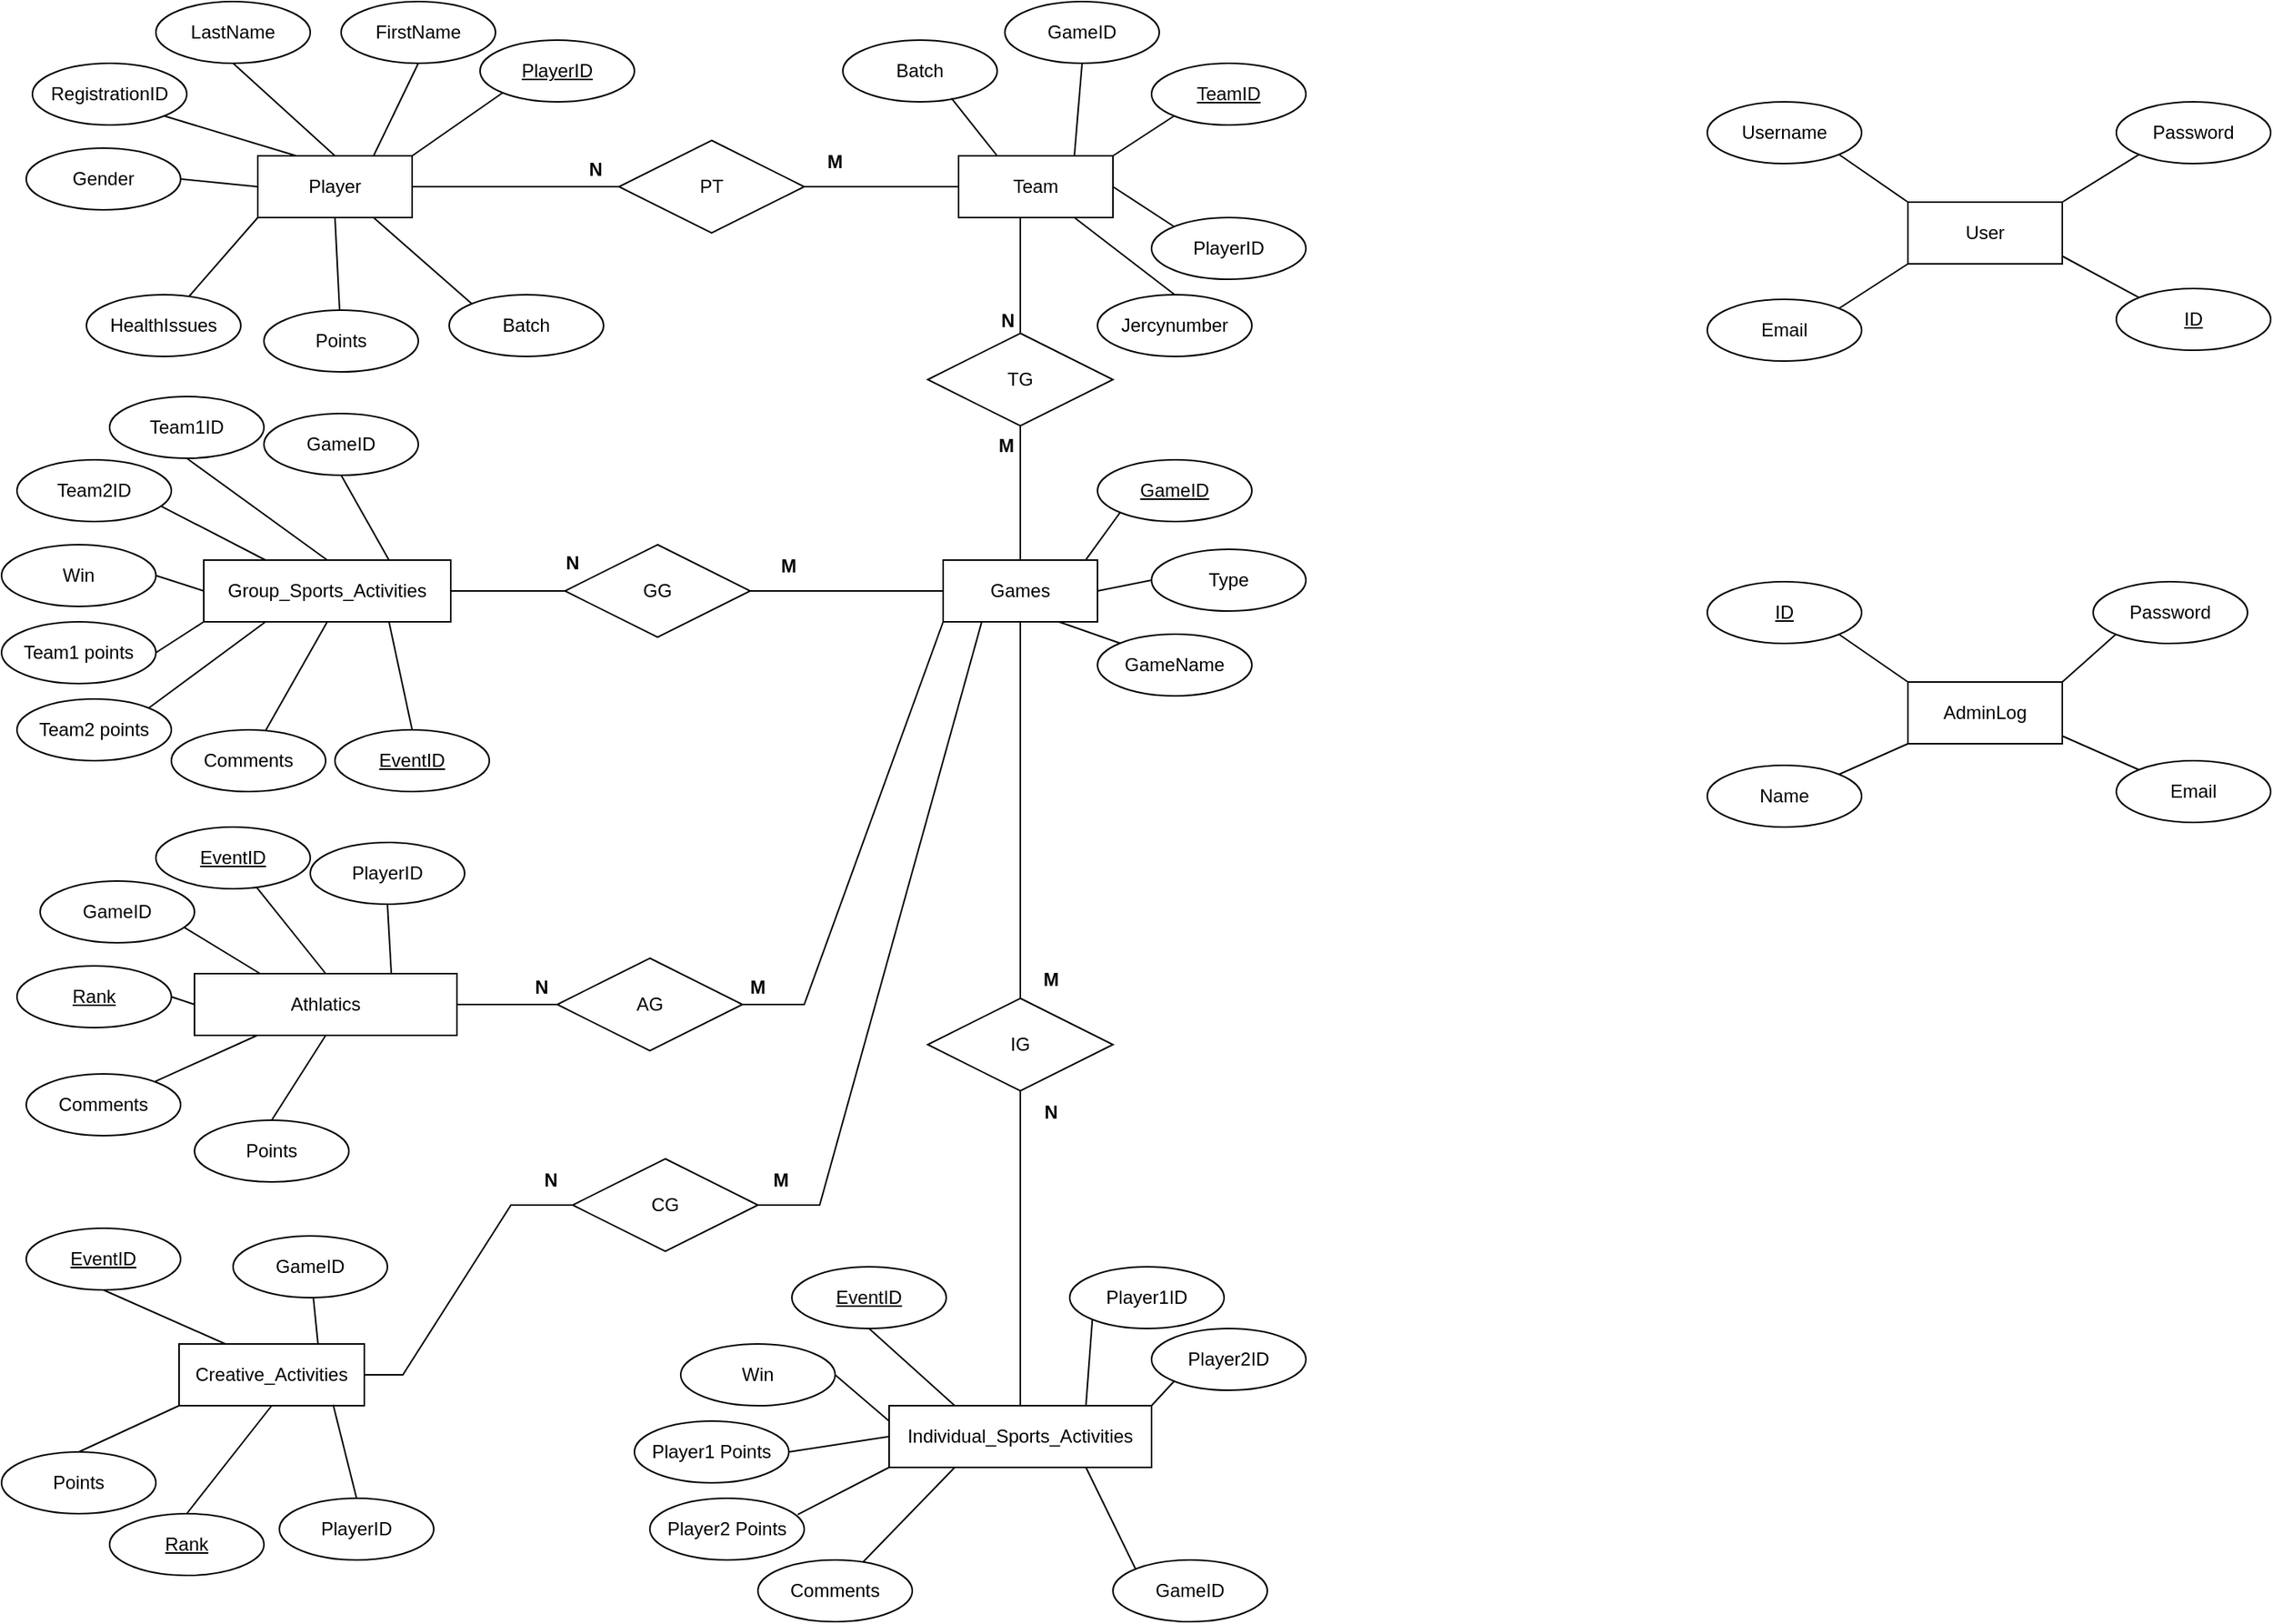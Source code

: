 <mxfile version="20.4.0" type="device"><diagram id="R2lEEEUBdFMjLlhIrx00" name="Page-1"><mxGraphModel dx="3830" dy="975" grid="1" gridSize="10" guides="1" tooltips="1" connect="1" arrows="1" fold="1" page="1" pageScale="1" pageWidth="850" pageHeight="1100" math="0" shadow="0" extFonts="Permanent Marker^https://fonts.googleapis.com/css?family=Permanent+Marker"><root><mxCell id="0"/><mxCell id="1" parent="0"/><mxCell id="2DpmomeDn7Dx4_8EKsFZ-1" value="Player" style="whiteSpace=wrap;html=1;align=center;" parent="1" vertex="1"><mxGeometry x="-1534" y="130" width="100" height="40" as="geometry"/></mxCell><mxCell id="2DpmomeDn7Dx4_8EKsFZ-2" value="LastName" style="ellipse;whiteSpace=wrap;html=1;align=center;" parent="1" vertex="1"><mxGeometry x="-1600" y="30" width="100" height="40" as="geometry"/></mxCell><mxCell id="2DpmomeDn7Dx4_8EKsFZ-3" value="RegistrationID" style="ellipse;whiteSpace=wrap;html=1;align=center;" parent="1" vertex="1"><mxGeometry x="-1680" y="70" width="100" height="40" as="geometry"/></mxCell><mxCell id="2DpmomeDn7Dx4_8EKsFZ-4" value="FirstName" style="ellipse;whiteSpace=wrap;html=1;align=center;" parent="1" vertex="1"><mxGeometry x="-1480" y="30" width="100" height="40" as="geometry"/></mxCell><mxCell id="2DpmomeDn7Dx4_8EKsFZ-7" value="Gender" style="ellipse;whiteSpace=wrap;html=1;align=center;" parent="1" vertex="1"><mxGeometry x="-1684" y="125" width="100" height="40" as="geometry"/></mxCell><mxCell id="2DpmomeDn7Dx4_8EKsFZ-9" value="HealthIssues" style="ellipse;whiteSpace=wrap;html=1;align=center;" parent="1" vertex="1"><mxGeometry x="-1645" y="220" width="100" height="40" as="geometry"/></mxCell><mxCell id="2DpmomeDn7Dx4_8EKsFZ-38" value="Team" style="whiteSpace=wrap;html=1;align=center;" parent="1" vertex="1"><mxGeometry x="-1080" y="130" width="100" height="40" as="geometry"/></mxCell><mxCell id="2DpmomeDn7Dx4_8EKsFZ-39" value="GameID" style="ellipse;whiteSpace=wrap;html=1;align=center;" parent="1" vertex="1"><mxGeometry x="-1050" y="30" width="100" height="40" as="geometry"/></mxCell><mxCell id="2DpmomeDn7Dx4_8EKsFZ-41" value="&lt;u&gt;TeamID&lt;/u&gt;" style="ellipse;whiteSpace=wrap;html=1;align=center;" parent="1" vertex="1"><mxGeometry x="-955" y="70" width="100" height="40" as="geometry"/></mxCell><mxCell id="2DpmomeDn7Dx4_8EKsFZ-59" value="" style="endArrow=none;html=1;rounded=0;exitX=0.75;exitY=0;exitDx=0;exitDy=0;entryX=0.5;entryY=1;entryDx=0;entryDy=0;" parent="1" source="2DpmomeDn7Dx4_8EKsFZ-1" target="2DpmomeDn7Dx4_8EKsFZ-4" edge="1"><mxGeometry relative="1" as="geometry"><mxPoint x="-1424" y="160" as="sourcePoint"/><mxPoint x="-1374" y="100" as="targetPoint"/></mxGeometry></mxCell><mxCell id="2DpmomeDn7Dx4_8EKsFZ-60" value="" style="endArrow=none;html=1;rounded=0;entryX=0;entryY=0.5;entryDx=0;entryDy=0;exitX=1;exitY=0.5;exitDx=0;exitDy=0;" parent="1" source="2DpmomeDn7Dx4_8EKsFZ-7" target="2DpmomeDn7Dx4_8EKsFZ-1" edge="1"><mxGeometry relative="1" as="geometry"><mxPoint x="-1374" y="199" as="sourcePoint"/><mxPoint x="-1298" y="150.0" as="targetPoint"/></mxGeometry></mxCell><mxCell id="2DpmomeDn7Dx4_8EKsFZ-63" value="" style="endArrow=none;html=1;rounded=0;entryX=0.25;entryY=0;entryDx=0;entryDy=0;exitX=1;exitY=1;exitDx=0;exitDy=0;" parent="1" source="2DpmomeDn7Dx4_8EKsFZ-3" target="2DpmomeDn7Dx4_8EKsFZ-1" edge="1"><mxGeometry relative="1" as="geometry"><mxPoint x="-1419" y="170" as="sourcePoint"/><mxPoint x="-1343" y="121.0" as="targetPoint"/></mxGeometry></mxCell><mxCell id="2DpmomeDn7Dx4_8EKsFZ-64" value="" style="endArrow=none;html=1;rounded=0;entryX=0.5;entryY=0;entryDx=0;entryDy=0;exitX=0.5;exitY=1;exitDx=0;exitDy=0;" parent="1" source="2DpmomeDn7Dx4_8EKsFZ-2" target="2DpmomeDn7Dx4_8EKsFZ-1" edge="1"><mxGeometry relative="1" as="geometry"><mxPoint x="-1409" y="180" as="sourcePoint"/><mxPoint x="-1333" y="131.0" as="targetPoint"/></mxGeometry></mxCell><mxCell id="2DpmomeDn7Dx4_8EKsFZ-66" value="" style="endArrow=none;html=1;rounded=0;entryX=0;entryY=1;entryDx=0;entryDy=0;" parent="1" source="2DpmomeDn7Dx4_8EKsFZ-9" target="2DpmomeDn7Dx4_8EKsFZ-1" edge="1"><mxGeometry relative="1" as="geometry"><mxPoint x="-1389" y="200" as="sourcePoint"/><mxPoint x="-1313" y="151.0" as="targetPoint"/></mxGeometry></mxCell><mxCell id="2DpmomeDn7Dx4_8EKsFZ-75" value="PlayerID" style="ellipse;whiteSpace=wrap;html=1;align=center;" parent="1" vertex="1"><mxGeometry x="-955" y="170" width="100" height="40" as="geometry"/></mxCell><mxCell id="2DpmomeDn7Dx4_8EKsFZ-77" value="" style="endArrow=none;html=1;rounded=0;entryX=0;entryY=0;entryDx=0;entryDy=0;exitX=1;exitY=0.5;exitDx=0;exitDy=0;" parent="1" source="2DpmomeDn7Dx4_8EKsFZ-38" target="2DpmomeDn7Dx4_8EKsFZ-75" edge="1"><mxGeometry relative="1" as="geometry"><mxPoint x="-1057.5" y="138" as="sourcePoint"/><mxPoint x="-1187.5" y="113" as="targetPoint"/></mxGeometry></mxCell><mxCell id="2DpmomeDn7Dx4_8EKsFZ-78" value="" style="endArrow=none;html=1;rounded=0;entryX=0.5;entryY=1;entryDx=0;entryDy=0;exitX=0.75;exitY=0;exitDx=0;exitDy=0;" parent="1" source="2DpmomeDn7Dx4_8EKsFZ-38" target="2DpmomeDn7Dx4_8EKsFZ-39" edge="1"><mxGeometry relative="1" as="geometry"><mxPoint x="-997.5" y="118" as="sourcePoint"/><mxPoint x="-1027.5" y="73" as="targetPoint"/></mxGeometry></mxCell><mxCell id="2DpmomeDn7Dx4_8EKsFZ-79" value="" style="endArrow=none;html=1;rounded=0;entryX=0;entryY=1;entryDx=0;entryDy=0;exitX=1;exitY=0;exitDx=0;exitDy=0;" parent="1" source="2DpmomeDn7Dx4_8EKsFZ-38" target="2DpmomeDn7Dx4_8EKsFZ-41" edge="1"><mxGeometry relative="1" as="geometry"><mxPoint x="-1007.5" y="138" as="sourcePoint"/><mxPoint x="-1017.5" y="83" as="targetPoint"/></mxGeometry></mxCell><mxCell id="aIsgEa3emh1qzCcEXXBN-46" value="&lt;u&gt;PlayerID&lt;/u&gt;" style="ellipse;whiteSpace=wrap;html=1;align=center;" parent="1" vertex="1"><mxGeometry x="-1390" y="55" width="100" height="40" as="geometry"/></mxCell><mxCell id="aIsgEa3emh1qzCcEXXBN-47" value="" style="endArrow=none;html=1;rounded=0;exitX=1;exitY=0;exitDx=0;exitDy=0;entryX=0;entryY=1;entryDx=0;entryDy=0;" parent="1" source="2DpmomeDn7Dx4_8EKsFZ-1" target="aIsgEa3emh1qzCcEXXBN-46" edge="1"><mxGeometry relative="1" as="geometry"><mxPoint x="-1394" y="195" as="sourcePoint"/><mxPoint x="-1309" y="165" as="targetPoint"/></mxGeometry></mxCell><mxCell id="aIsgEa3emh1qzCcEXXBN-67" value="Batch" style="ellipse;whiteSpace=wrap;html=1;align=center;" parent="1" vertex="1"><mxGeometry x="-1410" y="220" width="100" height="40" as="geometry"/></mxCell><mxCell id="aIsgEa3emh1qzCcEXXBN-68" value="" style="endArrow=none;html=1;rounded=0;exitX=0.75;exitY=1;exitDx=0;exitDy=0;entryX=0;entryY=0;entryDx=0;entryDy=0;" parent="1" source="2DpmomeDn7Dx4_8EKsFZ-1" target="aIsgEa3emh1qzCcEXXBN-67" edge="1"><mxGeometry relative="1" as="geometry"><mxPoint x="-1424" y="160" as="sourcePoint"/><mxPoint x="-1319" y="145" as="targetPoint"/></mxGeometry></mxCell><mxCell id="aIsgEa3emh1qzCcEXXBN-69" value="Points" style="ellipse;whiteSpace=wrap;html=1;align=center;" parent="1" vertex="1"><mxGeometry x="-1530" y="230" width="100" height="40" as="geometry"/></mxCell><mxCell id="aIsgEa3emh1qzCcEXXBN-70" value="" style="endArrow=none;html=1;rounded=0;entryX=0.5;entryY=1;entryDx=0;entryDy=0;" parent="1" source="aIsgEa3emh1qzCcEXXBN-69" target="2DpmomeDn7Dx4_8EKsFZ-1" edge="1"><mxGeometry relative="1" as="geometry"><mxPoint x="-1436.305" y="290.021" as="sourcePoint"/><mxPoint x="-1424" y="180" as="targetPoint"/></mxGeometry></mxCell><mxCell id="aIsgEa3emh1qzCcEXXBN-130" value="Creative_Activities" style="whiteSpace=wrap;html=1;align=center;" parent="1" vertex="1"><mxGeometry x="-1585" y="900" width="120" height="40" as="geometry"/></mxCell><mxCell id="aIsgEa3emh1qzCcEXXBN-132" value="Points" style="ellipse;whiteSpace=wrap;html=1;align=center;" parent="1" vertex="1"><mxGeometry x="-1700" y="970" width="100" height="40" as="geometry"/></mxCell><mxCell id="aIsgEa3emh1qzCcEXXBN-133" value="PlayerID" style="ellipse;whiteSpace=wrap;html=1;align=center;" parent="1" vertex="1"><mxGeometry x="-1520" y="1000" width="100" height="40" as="geometry"/></mxCell><mxCell id="aIsgEa3emh1qzCcEXXBN-134" value="" style="endArrow=none;html=1;rounded=0;entryX=0.5;entryY=0;entryDx=0;entryDy=0;exitX=0.832;exitY=0.983;exitDx=0;exitDy=0;exitPerimeter=0;" parent="1" source="aIsgEa3emh1qzCcEXXBN-130" target="aIsgEa3emh1qzCcEXXBN-133" edge="1"><mxGeometry relative="1" as="geometry"><mxPoint x="-1980" y="1050" as="sourcePoint"/><mxPoint x="-1904" y="1001.0" as="targetPoint"/></mxGeometry></mxCell><mxCell id="aIsgEa3emh1qzCcEXXBN-136" value="" style="endArrow=none;html=1;rounded=0;entryX=0;entryY=1;entryDx=0;entryDy=0;exitX=0.5;exitY=0;exitDx=0;exitDy=0;" parent="1" source="aIsgEa3emh1qzCcEXXBN-132" target="aIsgEa3emh1qzCcEXXBN-130" edge="1"><mxGeometry relative="1" as="geometry"><mxPoint x="-1920" y="1110" as="sourcePoint"/><mxPoint x="-1844" y="1061" as="targetPoint"/></mxGeometry></mxCell><mxCell id="aIsgEa3emh1qzCcEXXBN-160" value="Individual_Sports_Activities" style="whiteSpace=wrap;html=1;align=center;" parent="1" vertex="1"><mxGeometry x="-1125" y="940" width="170" height="40" as="geometry"/></mxCell><mxCell id="aIsgEa3emh1qzCcEXXBN-161" value="Player1ID" style="ellipse;whiteSpace=wrap;html=1;align=center;" parent="1" vertex="1"><mxGeometry x="-1008" y="850" width="100" height="40" as="geometry"/></mxCell><mxCell id="aIsgEa3emh1qzCcEXXBN-162" value="Player2ID" style="ellipse;whiteSpace=wrap;html=1;align=center;" parent="1" vertex="1"><mxGeometry x="-955" y="890" width="100" height="40" as="geometry"/></mxCell><mxCell id="aIsgEa3emh1qzCcEXXBN-164" value="Win" style="ellipse;whiteSpace=wrap;html=1;align=center;" parent="1" vertex="1"><mxGeometry x="-1260" y="900" width="100" height="40" as="geometry"/></mxCell><mxCell id="aIsgEa3emh1qzCcEXXBN-166" value="" style="endArrow=none;html=1;rounded=0;entryX=1;entryY=0.5;entryDx=0;entryDy=0;exitX=0;exitY=0.25;exitDx=0;exitDy=0;" parent="1" source="aIsgEa3emh1qzCcEXXBN-160" target="aIsgEa3emh1qzCcEXXBN-164" edge="1"><mxGeometry relative="1" as="geometry"><mxPoint x="-1405" y="1100" as="sourcePoint"/><mxPoint x="-1329" y="1051" as="targetPoint"/></mxGeometry></mxCell><mxCell id="aIsgEa3emh1qzCcEXXBN-167" value="" style="endArrow=none;html=1;rounded=0;entryX=0.75;entryY=0;entryDx=0;entryDy=0;exitX=0;exitY=1;exitDx=0;exitDy=0;" parent="1" source="aIsgEa3emh1qzCcEXXBN-161" target="aIsgEa3emh1qzCcEXXBN-160" edge="1"><mxGeometry relative="1" as="geometry"><mxPoint x="-1395" y="1110" as="sourcePoint"/><mxPoint x="-1319" y="1061" as="targetPoint"/></mxGeometry></mxCell><mxCell id="aIsgEa3emh1qzCcEXXBN-168" value="" style="endArrow=none;html=1;rounded=0;entryX=1;entryY=0;entryDx=0;entryDy=0;exitX=0;exitY=1;exitDx=0;exitDy=0;" parent="1" source="aIsgEa3emh1qzCcEXXBN-162" target="aIsgEa3emh1qzCcEXXBN-160" edge="1"><mxGeometry relative="1" as="geometry"><mxPoint x="-1385" y="1120" as="sourcePoint"/><mxPoint x="-1309" y="1071" as="targetPoint"/></mxGeometry></mxCell><mxCell id="aIsgEa3emh1qzCcEXXBN-171" value="Comments" style="ellipse;whiteSpace=wrap;html=1;align=center;" parent="1" vertex="1"><mxGeometry x="-1210" y="1040" width="100" height="40" as="geometry"/></mxCell><mxCell id="aIsgEa3emh1qzCcEXXBN-172" value="" style="endArrow=none;html=1;rounded=0;exitX=0.25;exitY=1;exitDx=0;exitDy=0;" parent="1" source="aIsgEa3emh1qzCcEXXBN-160" target="aIsgEa3emh1qzCcEXXBN-171" edge="1"><mxGeometry relative="1" as="geometry"><mxPoint x="-1100" y="1010" as="sourcePoint"/><mxPoint x="-1124.645" y="975.858" as="targetPoint"/></mxGeometry></mxCell><mxCell id="aIsgEa3emh1qzCcEXXBN-183" value="Batch" style="ellipse;whiteSpace=wrap;html=1;align=center;" parent="1" vertex="1"><mxGeometry x="-1155" y="55" width="100" height="40" as="geometry"/></mxCell><mxCell id="aIsgEa3emh1qzCcEXXBN-184" value="" style="endArrow=none;html=1;rounded=0;entryX=0.704;entryY=0.943;entryDx=0;entryDy=0;exitX=0.25;exitY=0;exitDx=0;exitDy=0;entryPerimeter=0;" parent="1" source="2DpmomeDn7Dx4_8EKsFZ-38" target="aIsgEa3emh1qzCcEXXBN-183" edge="1"><mxGeometry relative="1" as="geometry"><mxPoint x="-1027.5" y="118" as="sourcePoint"/><mxPoint x="-1027.5" y="73" as="targetPoint"/></mxGeometry></mxCell><mxCell id="aIsgEa3emh1qzCcEXXBN-186" value="Jercynumber" style="ellipse;whiteSpace=wrap;html=1;align=center;" parent="1" vertex="1"><mxGeometry x="-990" y="220" width="100" height="40" as="geometry"/></mxCell><mxCell id="aIsgEa3emh1qzCcEXXBN-187" value="" style="endArrow=none;html=1;rounded=0;entryX=0.5;entryY=0;entryDx=0;entryDy=0;exitX=0.75;exitY=1;exitDx=0;exitDy=0;" parent="1" source="2DpmomeDn7Dx4_8EKsFZ-38" target="aIsgEa3emh1qzCcEXXBN-186" edge="1"><mxGeometry relative="1" as="geometry"><mxPoint x="-1098.5" y="178" as="sourcePoint"/><mxPoint x="-1038.5" y="133" as="targetPoint"/></mxGeometry></mxCell><mxCell id="aIsgEa3emh1qzCcEXXBN-190" value="Group_Sports_Activities" style="whiteSpace=wrap;html=1;align=center;" parent="1" vertex="1"><mxGeometry x="-1569" y="392" width="160" height="40" as="geometry"/></mxCell><mxCell id="aIsgEa3emh1qzCcEXXBN-191" value="Team1ID" style="ellipse;whiteSpace=wrap;html=1;align=center;" parent="1" vertex="1"><mxGeometry x="-1630" y="286" width="100" height="40" as="geometry"/></mxCell><mxCell id="aIsgEa3emh1qzCcEXXBN-192" value="Team2ID" style="ellipse;whiteSpace=wrap;html=1;align=center;" parent="1" vertex="1"><mxGeometry x="-1690" y="327" width="100" height="40" as="geometry"/></mxCell><mxCell id="aIsgEa3emh1qzCcEXXBN-193" value="GameID" style="ellipse;whiteSpace=wrap;html=1;align=center;" parent="1" vertex="1"><mxGeometry x="-1530" y="297" width="100" height="40" as="geometry"/></mxCell><mxCell id="aIsgEa3emh1qzCcEXXBN-194" value="Win" style="ellipse;whiteSpace=wrap;html=1;align=center;" parent="1" vertex="1"><mxGeometry x="-1700" y="382" width="100" height="40" as="geometry"/></mxCell><mxCell id="aIsgEa3emh1qzCcEXXBN-195" value="" style="endArrow=none;html=1;rounded=0;entryX=0.5;entryY=1;entryDx=0;entryDy=0;exitX=0.75;exitY=0;exitDx=0;exitDy=0;" parent="1" source="aIsgEa3emh1qzCcEXXBN-190" target="aIsgEa3emh1qzCcEXXBN-193" edge="1"><mxGeometry relative="1" as="geometry"><mxPoint x="-1864" y="512" as="sourcePoint"/><mxPoint x="-1788" y="463.0" as="targetPoint"/></mxGeometry></mxCell><mxCell id="aIsgEa3emh1qzCcEXXBN-196" value="" style="endArrow=none;html=1;rounded=0;entryX=1;entryY=0.5;entryDx=0;entryDy=0;exitX=0;exitY=0.5;exitDx=0;exitDy=0;" parent="1" source="aIsgEa3emh1qzCcEXXBN-190" target="aIsgEa3emh1qzCcEXXBN-194" edge="1"><mxGeometry relative="1" as="geometry"><mxPoint x="-1824" y="552" as="sourcePoint"/><mxPoint x="-1748" y="503.0" as="targetPoint"/></mxGeometry></mxCell><mxCell id="aIsgEa3emh1qzCcEXXBN-197" value="" style="endArrow=none;html=1;rounded=0;entryX=0.5;entryY=0;entryDx=0;entryDy=0;exitX=0.5;exitY=1;exitDx=0;exitDy=0;" parent="1" source="aIsgEa3emh1qzCcEXXBN-191" target="aIsgEa3emh1qzCcEXXBN-190" edge="1"><mxGeometry relative="1" as="geometry"><mxPoint x="-1814" y="562" as="sourcePoint"/><mxPoint x="-1738" y="513" as="targetPoint"/></mxGeometry></mxCell><mxCell id="aIsgEa3emh1qzCcEXXBN-198" value="" style="endArrow=none;html=1;rounded=0;entryX=0.25;entryY=0;entryDx=0;entryDy=0;exitX=0.936;exitY=0.754;exitDx=0;exitDy=0;exitPerimeter=0;" parent="1" source="aIsgEa3emh1qzCcEXXBN-192" target="aIsgEa3emh1qzCcEXXBN-190" edge="1"><mxGeometry relative="1" as="geometry"><mxPoint x="-1804" y="572" as="sourcePoint"/><mxPoint x="-1728" y="523" as="targetPoint"/></mxGeometry></mxCell><mxCell id="aIsgEa3emh1qzCcEXXBN-201" value="Comments" style="ellipse;whiteSpace=wrap;html=1;align=center;" parent="1" vertex="1"><mxGeometry x="-1590" y="502" width="100" height="40" as="geometry"/></mxCell><mxCell id="aIsgEa3emh1qzCcEXXBN-202" value="" style="endArrow=none;html=1;rounded=0;exitX=0.5;exitY=1;exitDx=0;exitDy=0;" parent="1" source="aIsgEa3emh1qzCcEXXBN-190" target="aIsgEa3emh1qzCcEXXBN-201" edge="1"><mxGeometry relative="1" as="geometry"><mxPoint x="-1489" y="462" as="sourcePoint"/><mxPoint x="-1543.645" y="427.858" as="targetPoint"/></mxGeometry></mxCell><mxCell id="aIsgEa3emh1qzCcEXXBN-211" value="&lt;u&gt;Rank&lt;/u&gt;" style="ellipse;whiteSpace=wrap;html=1;align=center;" parent="1" vertex="1"><mxGeometry x="-1630" y="1010" width="100" height="40" as="geometry"/></mxCell><mxCell id="aIsgEa3emh1qzCcEXXBN-212" value="" style="endArrow=none;html=1;rounded=0;entryX=0.5;entryY=1;entryDx=0;entryDy=0;exitX=0.5;exitY=0;exitDx=0;exitDy=0;" parent="1" source="aIsgEa3emh1qzCcEXXBN-211" target="aIsgEa3emh1qzCcEXXBN-130" edge="1"><mxGeometry relative="1" as="geometry"><mxPoint x="-1641.4" y="905.16" as="sourcePoint"/><mxPoint x="-1595" y="935" as="targetPoint"/></mxGeometry></mxCell><mxCell id="aIsgEa3emh1qzCcEXXBN-216" value="&lt;u&gt;EventID&lt;/u&gt;" style="ellipse;whiteSpace=wrap;html=1;align=center;" parent="1" vertex="1"><mxGeometry x="-1684" y="825" width="100" height="40" as="geometry"/></mxCell><mxCell id="aIsgEa3emh1qzCcEXXBN-217" value="" style="endArrow=none;html=1;rounded=0;entryX=0.5;entryY=1;entryDx=0;entryDy=0;exitX=0.25;exitY=0;exitDx=0;exitDy=0;" parent="1" source="aIsgEa3emh1qzCcEXXBN-130" target="aIsgEa3emh1qzCcEXXBN-216" edge="1"><mxGeometry relative="1" as="geometry"><mxPoint x="-1535" y="935" as="sourcePoint"/><mxPoint x="-1455" y="905" as="targetPoint"/></mxGeometry></mxCell><mxCell id="aIsgEa3emh1qzCcEXXBN-219" value="Games" style="whiteSpace=wrap;html=1;align=center;" parent="1" vertex="1"><mxGeometry x="-1090" y="392" width="100" height="40" as="geometry"/></mxCell><mxCell id="aIsgEa3emh1qzCcEXXBN-221" value="Type" style="ellipse;whiteSpace=wrap;html=1;align=center;" parent="1" vertex="1"><mxGeometry x="-955" y="385" width="100" height="40" as="geometry"/></mxCell><mxCell id="aIsgEa3emh1qzCcEXXBN-225" value="" style="endArrow=none;html=1;rounded=0;entryX=0;entryY=0.5;entryDx=0;entryDy=0;exitX=1;exitY=0.5;exitDx=0;exitDy=0;" parent="1" source="aIsgEa3emh1qzCcEXXBN-219" target="aIsgEa3emh1qzCcEXXBN-221" edge="1"><mxGeometry relative="1" as="geometry"><mxPoint x="-1016" y="645" as="sourcePoint"/><mxPoint x="-1026" y="590" as="targetPoint"/></mxGeometry></mxCell><mxCell id="aIsgEa3emh1qzCcEXXBN-230" value="User" style="whiteSpace=wrap;html=1;align=center;" parent="1" vertex="1"><mxGeometry x="-465" y="160" width="100" height="40" as="geometry"/></mxCell><mxCell id="aIsgEa3emh1qzCcEXXBN-231" value="Password" style="ellipse;whiteSpace=wrap;html=1;align=center;" parent="1" vertex="1"><mxGeometry x="-330" y="95" width="100" height="40" as="geometry"/></mxCell><mxCell id="aIsgEa3emh1qzCcEXXBN-232" value="Username" style="ellipse;whiteSpace=wrap;html=1;align=center;" parent="1" vertex="1"><mxGeometry x="-595" y="95" width="100" height="40" as="geometry"/></mxCell><mxCell id="aIsgEa3emh1qzCcEXXBN-233" value="" style="endArrow=none;html=1;rounded=0;exitX=0;exitY=0;exitDx=0;exitDy=0;entryX=1;entryY=1;entryDx=0;entryDy=0;" parent="1" source="aIsgEa3emh1qzCcEXXBN-230" target="aIsgEa3emh1qzCcEXXBN-232" edge="1"><mxGeometry relative="1" as="geometry"><mxPoint x="-415" y="265" as="sourcePoint"/><mxPoint x="-495" y="135" as="targetPoint"/></mxGeometry></mxCell><mxCell id="aIsgEa3emh1qzCcEXXBN-234" value="" style="endArrow=none;html=1;rounded=0;entryX=0;entryY=1;entryDx=0;entryDy=0;exitX=1;exitY=0;exitDx=0;exitDy=0;" parent="1" source="aIsgEa3emh1qzCcEXXBN-230" target="aIsgEa3emh1qzCcEXXBN-231" edge="1"><mxGeometry relative="1" as="geometry"><mxPoint x="-305" y="230" as="sourcePoint"/><mxPoint x="-315" y="175" as="targetPoint"/></mxGeometry></mxCell><mxCell id="aIsgEa3emh1qzCcEXXBN-235" value="Email" style="ellipse;whiteSpace=wrap;html=1;align=center;" parent="1" vertex="1"><mxGeometry x="-595" y="223" width="100" height="40" as="geometry"/></mxCell><mxCell id="aIsgEa3emh1qzCcEXXBN-236" value="&lt;u&gt;ID&lt;/u&gt;" style="ellipse;whiteSpace=wrap;html=1;align=center;" parent="1" vertex="1"><mxGeometry x="-330" y="216" width="100" height="40" as="geometry"/></mxCell><mxCell id="aIsgEa3emh1qzCcEXXBN-237" value="" style="endArrow=none;html=1;rounded=0;entryX=0;entryY=1;entryDx=0;entryDy=0;exitX=1;exitY=0;exitDx=0;exitDy=0;" parent="1" source="aIsgEa3emh1qzCcEXXBN-235" target="aIsgEa3emh1qzCcEXXBN-230" edge="1"><mxGeometry relative="1" as="geometry"><mxPoint x="-455" y="190" as="sourcePoint"/><mxPoint x="-475" y="130" as="targetPoint"/></mxGeometry></mxCell><mxCell id="aIsgEa3emh1qzCcEXXBN-238" value="" style="endArrow=none;html=1;rounded=0;exitX=0;exitY=0;exitDx=0;exitDy=0;" parent="1" source="aIsgEa3emh1qzCcEXXBN-236" edge="1"><mxGeometry relative="1" as="geometry"><mxPoint x="-315" y="235" as="sourcePoint"/><mxPoint x="-365" y="195" as="targetPoint"/></mxGeometry></mxCell><mxCell id="ckJAa3NlIbD8BapNKBPY-1" value="Athlatics" style="whiteSpace=wrap;html=1;align=center;" parent="1" vertex="1"><mxGeometry x="-1575" y="660" width="170" height="40" as="geometry"/></mxCell><mxCell id="ckJAa3NlIbD8BapNKBPY-2" value="PlayerID" style="ellipse;whiteSpace=wrap;html=1;align=center;" parent="1" vertex="1"><mxGeometry x="-1500" y="575" width="100" height="40" as="geometry"/></mxCell><mxCell id="ckJAa3NlIbD8BapNKBPY-3" value="GameID" style="ellipse;whiteSpace=wrap;html=1;align=center;" parent="1" vertex="1"><mxGeometry x="-1675" y="600" width="100" height="40" as="geometry"/></mxCell><mxCell id="ckJAa3NlIbD8BapNKBPY-4" value="&lt;u&gt;Rank&lt;/u&gt;" style="ellipse;whiteSpace=wrap;html=1;align=center;" parent="1" vertex="1"><mxGeometry x="-1690" y="655" width="100" height="40" as="geometry"/></mxCell><mxCell id="ckJAa3NlIbD8BapNKBPY-5" value="" style="endArrow=none;html=1;rounded=0;entryX=1;entryY=0.5;entryDx=0;entryDy=0;exitX=0;exitY=0.5;exitDx=0;exitDy=0;" parent="1" source="ckJAa3NlIbD8BapNKBPY-1" target="ckJAa3NlIbD8BapNKBPY-4" edge="1"><mxGeometry relative="1" as="geometry"><mxPoint x="-1870" y="825" as="sourcePoint"/><mxPoint x="-1794" y="776.0" as="targetPoint"/></mxGeometry></mxCell><mxCell id="ckJAa3NlIbD8BapNKBPY-6" value="" style="endArrow=none;html=1;rounded=0;entryX=0.75;entryY=0;entryDx=0;entryDy=0;exitX=0.5;exitY=1;exitDx=0;exitDy=0;" parent="1" source="ckJAa3NlIbD8BapNKBPY-2" target="ckJAa3NlIbD8BapNKBPY-1" edge="1"><mxGeometry relative="1" as="geometry"><mxPoint x="-1860" y="835" as="sourcePoint"/><mxPoint x="-1784" y="786" as="targetPoint"/></mxGeometry></mxCell><mxCell id="ckJAa3NlIbD8BapNKBPY-7" value="" style="endArrow=none;html=1;rounded=0;entryX=0.25;entryY=0;entryDx=0;entryDy=0;exitX=0.936;exitY=0.754;exitDx=0;exitDy=0;exitPerimeter=0;" parent="1" source="ckJAa3NlIbD8BapNKBPY-3" target="ckJAa3NlIbD8BapNKBPY-1" edge="1"><mxGeometry relative="1" as="geometry"><mxPoint x="-1850" y="845" as="sourcePoint"/><mxPoint x="-1774" y="796" as="targetPoint"/></mxGeometry></mxCell><mxCell id="ckJAa3NlIbD8BapNKBPY-8" value="Points" style="ellipse;whiteSpace=wrap;html=1;align=center;" parent="1" vertex="1"><mxGeometry x="-1575" y="755" width="100" height="40" as="geometry"/></mxCell><mxCell id="ckJAa3NlIbD8BapNKBPY-9" value="" style="endArrow=none;html=1;rounded=0;entryX=0.5;entryY=1;entryDx=0;entryDy=0;exitX=0.5;exitY=0;exitDx=0;exitDy=0;" parent="1" source="ckJAa3NlIbD8BapNKBPY-8" target="ckJAa3NlIbD8BapNKBPY-1" edge="1"><mxGeometry relative="1" as="geometry"><mxPoint x="-1390" y="835" as="sourcePoint"/><mxPoint x="-1475" y="745" as="targetPoint"/></mxGeometry></mxCell><mxCell id="ckJAa3NlIbD8BapNKBPY-10" value="Comments" style="ellipse;whiteSpace=wrap;html=1;align=center;" parent="1" vertex="1"><mxGeometry x="-1684" y="725" width="100" height="40" as="geometry"/></mxCell><mxCell id="ckJAa3NlIbD8BapNKBPY-11" value="" style="endArrow=none;html=1;rounded=0;" parent="1" source="ckJAa3NlIbD8BapNKBPY-1" target="ckJAa3NlIbD8BapNKBPY-10" edge="1"><mxGeometry relative="1" as="geometry"><mxPoint x="-1540" y="705" as="sourcePoint"/><mxPoint x="-1589.645" y="700.858" as="targetPoint"/></mxGeometry></mxCell><mxCell id="ckJAa3NlIbD8BapNKBPY-12" value="GameID" style="ellipse;whiteSpace=wrap;html=1;align=center;" parent="1" vertex="1"><mxGeometry x="-980" y="1040" width="100" height="40" as="geometry"/></mxCell><mxCell id="ckJAa3NlIbD8BapNKBPY-13" value="" style="endArrow=none;html=1;rounded=0;entryX=0;entryY=0;entryDx=0;entryDy=0;exitX=0.75;exitY=1;exitDx=0;exitDy=0;" parent="1" source="aIsgEa3emh1qzCcEXXBN-160" target="ckJAa3NlIbD8BapNKBPY-12" edge="1"><mxGeometry relative="1" as="geometry"><mxPoint x="-930" y="950" as="sourcePoint"/><mxPoint x="-1294" y="1036" as="targetPoint"/></mxGeometry></mxCell><mxCell id="ckJAa3NlIbD8BapNKBPY-19" value="&lt;u&gt;GameID&lt;/u&gt;" style="ellipse;whiteSpace=wrap;html=1;align=center;" parent="1" vertex="1"><mxGeometry x="-990" y="327" width="100" height="40" as="geometry"/></mxCell><mxCell id="ckJAa3NlIbD8BapNKBPY-20" value="GameName" style="ellipse;whiteSpace=wrap;html=1;align=center;" parent="1" vertex="1"><mxGeometry x="-990" y="440" width="100" height="40" as="geometry"/></mxCell><mxCell id="ckJAa3NlIbD8BapNKBPY-21" value="" style="endArrow=none;html=1;rounded=0;entryX=0;entryY=1;entryDx=0;entryDy=0;exitX=0.926;exitY=-0.012;exitDx=0;exitDy=0;exitPerimeter=0;" parent="1" source="aIsgEa3emh1qzCcEXXBN-219" target="ckJAa3NlIbD8BapNKBPY-19" edge="1"><mxGeometry relative="1" as="geometry"><mxPoint x="-1086" y="655" as="sourcePoint"/><mxPoint x="-1131.92" y="659.251" as="targetPoint"/></mxGeometry></mxCell><mxCell id="ckJAa3NlIbD8BapNKBPY-22" value="" style="endArrow=none;html=1;rounded=0;entryX=0;entryY=0;entryDx=0;entryDy=0;exitX=0.75;exitY=1;exitDx=0;exitDy=0;" parent="1" source="aIsgEa3emh1qzCcEXXBN-219" target="ckJAa3NlIbD8BapNKBPY-20" edge="1"><mxGeometry relative="1" as="geometry"><mxPoint x="-1007" y="660" as="sourcePoint"/><mxPoint x="-1121.92" y="669.251" as="targetPoint"/></mxGeometry></mxCell><mxCell id="49eK8XFt_Vt-H7UNIm1l-1" value="GameID" style="ellipse;whiteSpace=wrap;html=1;align=center;" parent="1" vertex="1"><mxGeometry x="-1550" y="830" width="100" height="40" as="geometry"/></mxCell><mxCell id="49eK8XFt_Vt-H7UNIm1l-3" value="" style="endArrow=none;html=1;rounded=0;exitX=0.75;exitY=0;exitDx=0;exitDy=0;" parent="1" source="aIsgEa3emh1qzCcEXXBN-130" target="49eK8XFt_Vt-H7UNIm1l-1" edge="1"><mxGeometry width="50" height="50" relative="1" as="geometry"><mxPoint x="-1510" y="925" as="sourcePoint"/><mxPoint x="-1645" y="760" as="targetPoint"/></mxGeometry></mxCell><mxCell id="49eK8XFt_Vt-H7UNIm1l-4" value="AdminLog" style="whiteSpace=wrap;html=1;align=center;" parent="1" vertex="1"><mxGeometry x="-465" y="471" width="100" height="40" as="geometry"/></mxCell><mxCell id="49eK8XFt_Vt-H7UNIm1l-5" value="Password" style="ellipse;whiteSpace=wrap;html=1;align=center;" parent="1" vertex="1"><mxGeometry x="-345" y="406" width="100" height="40" as="geometry"/></mxCell><mxCell id="49eK8XFt_Vt-H7UNIm1l-6" value="&lt;u&gt;ID&lt;/u&gt;" style="ellipse;whiteSpace=wrap;html=1;align=center;" parent="1" vertex="1"><mxGeometry x="-595" y="406" width="100" height="40" as="geometry"/></mxCell><mxCell id="49eK8XFt_Vt-H7UNIm1l-7" value="" style="endArrow=none;html=1;rounded=0;exitX=0;exitY=0;exitDx=0;exitDy=0;entryX=1;entryY=1;entryDx=0;entryDy=0;" parent="1" source="49eK8XFt_Vt-H7UNIm1l-4" target="49eK8XFt_Vt-H7UNIm1l-6" edge="1"><mxGeometry relative="1" as="geometry"><mxPoint x="-415" y="576" as="sourcePoint"/><mxPoint x="-495" y="446" as="targetPoint"/></mxGeometry></mxCell><mxCell id="49eK8XFt_Vt-H7UNIm1l-8" value="" style="endArrow=none;html=1;rounded=0;entryX=0;entryY=1;entryDx=0;entryDy=0;exitX=1;exitY=0;exitDx=0;exitDy=0;" parent="1" source="49eK8XFt_Vt-H7UNIm1l-4" target="49eK8XFt_Vt-H7UNIm1l-5" edge="1"><mxGeometry relative="1" as="geometry"><mxPoint x="-305" y="541" as="sourcePoint"/><mxPoint x="-315" y="486" as="targetPoint"/></mxGeometry></mxCell><mxCell id="49eK8XFt_Vt-H7UNIm1l-9" value="Name" style="ellipse;whiteSpace=wrap;html=1;align=center;" parent="1" vertex="1"><mxGeometry x="-595" y="525" width="100" height="40" as="geometry"/></mxCell><mxCell id="49eK8XFt_Vt-H7UNIm1l-10" value="Email" style="ellipse;whiteSpace=wrap;html=1;align=center;" parent="1" vertex="1"><mxGeometry x="-330" y="522" width="100" height="40" as="geometry"/></mxCell><mxCell id="49eK8XFt_Vt-H7UNIm1l-11" value="" style="endArrow=none;html=1;rounded=0;entryX=0;entryY=1;entryDx=0;entryDy=0;exitX=1;exitY=0;exitDx=0;exitDy=0;" parent="1" source="49eK8XFt_Vt-H7UNIm1l-9" target="49eK8XFt_Vt-H7UNIm1l-4" edge="1"><mxGeometry relative="1" as="geometry"><mxPoint x="-455" y="501" as="sourcePoint"/><mxPoint x="-475" y="441" as="targetPoint"/></mxGeometry></mxCell><mxCell id="49eK8XFt_Vt-H7UNIm1l-12" value="" style="endArrow=none;html=1;rounded=0;exitX=0;exitY=0;exitDx=0;exitDy=0;" parent="1" source="49eK8XFt_Vt-H7UNIm1l-10" edge="1"><mxGeometry relative="1" as="geometry"><mxPoint x="-315" y="546" as="sourcePoint"/><mxPoint x="-365" y="506" as="targetPoint"/></mxGeometry></mxCell><mxCell id="49eK8XFt_Vt-H7UNIm1l-19" value="&lt;u&gt;EventID&lt;/u&gt;" style="ellipse;whiteSpace=wrap;html=1;align=center;" parent="1" vertex="1"><mxGeometry x="-1188" y="850" width="100" height="40" as="geometry"/></mxCell><mxCell id="49eK8XFt_Vt-H7UNIm1l-20" value="" style="endArrow=none;html=1;rounded=0;entryX=0.5;entryY=1;entryDx=0;entryDy=0;exitX=0.25;exitY=0;exitDx=0;exitDy=0;" parent="1" source="aIsgEa3emh1qzCcEXXBN-160" target="49eK8XFt_Vt-H7UNIm1l-19" edge="1"><mxGeometry relative="1" as="geometry"><mxPoint x="-1030" y="1090" as="sourcePoint"/><mxPoint x="-970" y="1040" as="targetPoint"/></mxGeometry></mxCell><mxCell id="49eK8XFt_Vt-H7UNIm1l-21" value="Player2 Points" style="ellipse;whiteSpace=wrap;html=1;align=center;" parent="1" vertex="1"><mxGeometry x="-1280" y="1000" width="100" height="40" as="geometry"/></mxCell><mxCell id="49eK8XFt_Vt-H7UNIm1l-22" value="Player1 Points" style="ellipse;whiteSpace=wrap;html=1;align=center;" parent="1" vertex="1"><mxGeometry x="-1290" y="950" width="100" height="40" as="geometry"/></mxCell><mxCell id="49eK8XFt_Vt-H7UNIm1l-23" value="" style="endArrow=none;html=1;rounded=0;entryX=0;entryY=1;entryDx=0;entryDy=0;exitX=0.958;exitY=0.265;exitDx=0;exitDy=0;exitPerimeter=0;" parent="1" source="49eK8XFt_Vt-H7UNIm1l-21" target="aIsgEa3emh1qzCcEXXBN-160" edge="1"><mxGeometry relative="1" as="geometry"><mxPoint x="-1548" y="1380" as="sourcePoint"/><mxPoint x="-1135.5" y="1205" as="targetPoint"/></mxGeometry></mxCell><mxCell id="49eK8XFt_Vt-H7UNIm1l-24" value="" style="endArrow=none;html=1;rounded=0;entryX=0;entryY=0.5;entryDx=0;entryDy=0;exitX=1;exitY=0.5;exitDx=0;exitDy=0;" parent="1" source="49eK8XFt_Vt-H7UNIm1l-22" target="aIsgEa3emh1qzCcEXXBN-160" edge="1"><mxGeometry relative="1" as="geometry"><mxPoint x="-1538" y="1390" as="sourcePoint"/><mxPoint x="-1220.5" y="1205" as="targetPoint"/></mxGeometry></mxCell><mxCell id="49eK8XFt_Vt-H7UNIm1l-26" value="&lt;u&gt;EventID&lt;/u&gt;" style="ellipse;whiteSpace=wrap;html=1;align=center;" parent="1" vertex="1"><mxGeometry x="-1484" y="502" width="100" height="40" as="geometry"/></mxCell><mxCell id="49eK8XFt_Vt-H7UNIm1l-27" value="" style="endArrow=none;html=1;rounded=0;entryX=0.5;entryY=0;entryDx=0;entryDy=0;exitX=0.75;exitY=1;exitDx=0;exitDy=0;" parent="1" source="aIsgEa3emh1qzCcEXXBN-190" target="49eK8XFt_Vt-H7UNIm1l-26" edge="1"><mxGeometry relative="1" as="geometry"><mxPoint x="-1410" y="432" as="sourcePoint"/><mxPoint x="-1229" y="452" as="targetPoint"/></mxGeometry></mxCell><mxCell id="49eK8XFt_Vt-H7UNIm1l-28" value="Team1 points" style="ellipse;whiteSpace=wrap;html=1;align=center;" parent="1" vertex="1"><mxGeometry x="-1700" y="432" width="100" height="40" as="geometry"/></mxCell><mxCell id="49eK8XFt_Vt-H7UNIm1l-29" value="Team2 points" style="ellipse;whiteSpace=wrap;html=1;align=center;" parent="1" vertex="1"><mxGeometry x="-1690" y="482" width="100" height="40" as="geometry"/></mxCell><mxCell id="49eK8XFt_Vt-H7UNIm1l-30" value="" style="endArrow=none;html=1;rounded=0;entryX=0;entryY=1;entryDx=0;entryDy=0;exitX=1;exitY=0.5;exitDx=0;exitDy=0;" parent="1" source="49eK8XFt_Vt-H7UNIm1l-28" target="aIsgEa3emh1qzCcEXXBN-190" edge="1"><mxGeometry relative="1" as="geometry"><mxPoint x="-1760" y="852" as="sourcePoint"/><mxPoint x="-1365" y="702" as="targetPoint"/></mxGeometry></mxCell><mxCell id="49eK8XFt_Vt-H7UNIm1l-31" value="" style="endArrow=none;html=1;rounded=0;entryX=0.25;entryY=1;entryDx=0;entryDy=0;exitX=1;exitY=0;exitDx=0;exitDy=0;" parent="1" source="49eK8XFt_Vt-H7UNIm1l-29" target="aIsgEa3emh1qzCcEXXBN-190" edge="1"><mxGeometry relative="1" as="geometry"><mxPoint x="-1750" y="862" as="sourcePoint"/><mxPoint x="-1405" y="702" as="targetPoint"/></mxGeometry></mxCell><mxCell id="49eK8XFt_Vt-H7UNIm1l-32" value="&lt;u&gt;EventID&lt;/u&gt;" style="ellipse;whiteSpace=wrap;html=1;align=center;" parent="1" vertex="1"><mxGeometry x="-1600" y="565" width="100" height="40" as="geometry"/></mxCell><mxCell id="49eK8XFt_Vt-H7UNIm1l-33" value="" style="endArrow=none;html=1;rounded=0;entryX=0.5;entryY=0;entryDx=0;entryDy=0;" parent="1" source="49eK8XFt_Vt-H7UNIm1l-32" target="ckJAa3NlIbD8BapNKBPY-1" edge="1"><mxGeometry relative="1" as="geometry"><mxPoint x="-1526" y="600" as="sourcePoint"/><mxPoint x="-1455" y="625.0" as="targetPoint"/></mxGeometry></mxCell><mxCell id="49eK8XFt_Vt-H7UNIm1l-34" value="PT" style="shape=rhombus;perimeter=rhombusPerimeter;whiteSpace=wrap;html=1;align=center;" parent="1" vertex="1"><mxGeometry x="-1300" y="120" width="120" height="60" as="geometry"/></mxCell><mxCell id="49eK8XFt_Vt-H7UNIm1l-36" value="" style="endArrow=none;html=1;rounded=0;exitX=0;exitY=0.5;exitDx=0;exitDy=0;entryX=1;entryY=0.5;entryDx=0;entryDy=0;" parent="1" source="49eK8XFt_Vt-H7UNIm1l-34" target="2DpmomeDn7Dx4_8EKsFZ-1" edge="1"><mxGeometry relative="1" as="geometry"><mxPoint x="-1134" y="260" as="sourcePoint"/><mxPoint x="-1390" y="150" as="targetPoint"/></mxGeometry></mxCell><mxCell id="49eK8XFt_Vt-H7UNIm1l-37" value="" style="endArrow=none;html=1;rounded=0;exitX=0;exitY=0.5;exitDx=0;exitDy=0;entryX=1;entryY=0.5;entryDx=0;entryDy=0;" parent="1" source="2DpmomeDn7Dx4_8EKsFZ-38" target="49eK8XFt_Vt-H7UNIm1l-34" edge="1"><mxGeometry relative="1" as="geometry"><mxPoint x="-1460.0" y="295" as="sourcePoint"/><mxPoint x="-1450.0" y="180" as="targetPoint"/></mxGeometry></mxCell><mxCell id="49eK8XFt_Vt-H7UNIm1l-39" value="N" style="text;align=center;fontStyle=1;verticalAlign=middle;spacingLeft=3;spacingRight=3;strokeColor=none;rotatable=0;points=[[0,0.5],[1,0.5]];portConstraint=eastwest;" parent="1" vertex="1"><mxGeometry x="-1355" y="125" width="80" height="26" as="geometry"/></mxCell><mxCell id="49eK8XFt_Vt-H7UNIm1l-40" value="M" style="text;align=center;fontStyle=1;verticalAlign=middle;spacingLeft=3;spacingRight=3;strokeColor=none;rotatable=0;points=[[0,0.5],[1,0.5]];portConstraint=eastwest;" parent="1" vertex="1"><mxGeometry x="-1200" y="120" width="80" height="26" as="geometry"/></mxCell><mxCell id="49eK8XFt_Vt-H7UNIm1l-41" value="TG" style="shape=rhombus;perimeter=rhombusPerimeter;whiteSpace=wrap;html=1;align=center;" parent="1" vertex="1"><mxGeometry x="-1100" y="245" width="120" height="60" as="geometry"/></mxCell><mxCell id="49eK8XFt_Vt-H7UNIm1l-42" value="" style="endArrow=none;html=1;rounded=0;entryX=0.5;entryY=0;entryDx=0;entryDy=0;" parent="1" target="49eK8XFt_Vt-H7UNIm1l-41" edge="1"><mxGeometry relative="1" as="geometry"><mxPoint x="-1040" y="170" as="sourcePoint"/><mxPoint x="-950" y="410" as="targetPoint"/></mxGeometry></mxCell><mxCell id="49eK8XFt_Vt-H7UNIm1l-43" value="" style="endArrow=none;html=1;rounded=0;exitX=0.5;exitY=1;exitDx=0;exitDy=0;entryX=0.5;entryY=0;entryDx=0;entryDy=0;" parent="1" source="49eK8XFt_Vt-H7UNIm1l-41" target="aIsgEa3emh1qzCcEXXBN-219" edge="1"><mxGeometry relative="1" as="geometry"><mxPoint x="-1027.6" y="181.76" as="sourcePoint"/><mxPoint x="-1030" y="260" as="targetPoint"/></mxGeometry></mxCell><mxCell id="49eK8XFt_Vt-H7UNIm1l-44" value="N" style="text;align=center;fontStyle=1;verticalAlign=middle;spacingLeft=3;spacingRight=3;strokeColor=none;rotatable=0;points=[[0,0.5],[1,0.5]];portConstraint=eastwest;" parent="1" vertex="1"><mxGeometry x="-1088" y="223" width="80" height="26" as="geometry"/></mxCell><mxCell id="49eK8XFt_Vt-H7UNIm1l-46" value="M" style="text;align=center;fontStyle=1;verticalAlign=middle;spacingLeft=3;spacingRight=3;strokeColor=none;rotatable=0;points=[[0,0.5],[1,0.5]];portConstraint=eastwest;" parent="1" vertex="1"><mxGeometry x="-1089" y="304" width="80" height="26" as="geometry"/></mxCell><mxCell id="49eK8XFt_Vt-H7UNIm1l-47" value="GG" style="shape=rhombus;perimeter=rhombusPerimeter;whiteSpace=wrap;html=1;align=center;rotation=0;" parent="1" vertex="1"><mxGeometry x="-1335" y="382" width="120" height="60" as="geometry"/></mxCell><mxCell id="49eK8XFt_Vt-H7UNIm1l-48" value="" style="endArrow=none;html=1;rounded=0;exitX=1;exitY=0.5;exitDx=0;exitDy=0;entryX=0;entryY=0.5;entryDx=0;entryDy=0;" parent="1" source="aIsgEa3emh1qzCcEXXBN-190" target="49eK8XFt_Vt-H7UNIm1l-47" edge="1"><mxGeometry relative="1" as="geometry"><mxPoint x="-1220" y="532" as="sourcePoint"/><mxPoint x="-1310" y="396" as="targetPoint"/></mxGeometry></mxCell><mxCell id="49eK8XFt_Vt-H7UNIm1l-49" value="" style="endArrow=none;html=1;rounded=0;exitX=1;exitY=0.5;exitDx=0;exitDy=0;entryX=0;entryY=0.5;entryDx=0;entryDy=0;" parent="1" source="49eK8XFt_Vt-H7UNIm1l-47" target="aIsgEa3emh1qzCcEXXBN-219" edge="1"><mxGeometry relative="1" as="geometry"><mxPoint x="-1110" y="410" as="sourcePoint"/><mxPoint x="-950" y="410" as="targetPoint"/></mxGeometry></mxCell><mxCell id="49eK8XFt_Vt-H7UNIm1l-52" value="CG" style="shape=rhombus;perimeter=rhombusPerimeter;whiteSpace=wrap;html=1;align=center;" parent="1" vertex="1"><mxGeometry x="-1330" y="780" width="120" height="60" as="geometry"/></mxCell><mxCell id="49eK8XFt_Vt-H7UNIm1l-53" value="" style="endArrow=none;html=1;rounded=0;entryX=0.25;entryY=1;entryDx=0;entryDy=0;exitX=1;exitY=0.5;exitDx=0;exitDy=0;" parent="1" source="49eK8XFt_Vt-H7UNIm1l-52" target="aIsgEa3emh1qzCcEXXBN-219" edge="1"><mxGeometry relative="1" as="geometry"><mxPoint x="-1384" y="629.41" as="sourcePoint"/><mxPoint x="-1224" y="629.41" as="targetPoint"/><Array as="points"><mxPoint x="-1170" y="810"/></Array></mxGeometry></mxCell><mxCell id="49eK8XFt_Vt-H7UNIm1l-54" value="" style="endArrow=none;html=1;rounded=0;exitX=1;exitY=0.5;exitDx=0;exitDy=0;entryX=0;entryY=0.5;entryDx=0;entryDy=0;" parent="1" source="aIsgEa3emh1qzCcEXXBN-130" target="49eK8XFt_Vt-H7UNIm1l-52" edge="1"><mxGeometry relative="1" as="geometry"><mxPoint x="-1330" y="860" as="sourcePoint"/><mxPoint x="-1300" y="870" as="targetPoint"/><Array as="points"><mxPoint x="-1440" y="920"/><mxPoint x="-1370" y="810"/></Array></mxGeometry></mxCell><mxCell id="49eK8XFt_Vt-H7UNIm1l-55" value="AG" style="shape=rhombus;perimeter=rhombusPerimeter;whiteSpace=wrap;html=1;align=center;rotation=0;" parent="1" vertex="1"><mxGeometry x="-1340" y="650" width="120" height="60" as="geometry"/></mxCell><mxCell id="49eK8XFt_Vt-H7UNIm1l-56" value="" style="endArrow=none;html=1;rounded=0;entryX=0;entryY=1;entryDx=0;entryDy=0;exitX=1;exitY=0.5;exitDx=0;exitDy=0;" parent="1" source="49eK8XFt_Vt-H7UNIm1l-55" target="aIsgEa3emh1qzCcEXXBN-219" edge="1"><mxGeometry relative="1" as="geometry"><mxPoint x="-1320" y="690" as="sourcePoint"/><mxPoint x="-1160" y="690" as="targetPoint"/><Array as="points"><mxPoint x="-1180" y="680"/></Array></mxGeometry></mxCell><mxCell id="49eK8XFt_Vt-H7UNIm1l-57" value="" style="endArrow=none;html=1;rounded=0;entryX=0;entryY=0.5;entryDx=0;entryDy=0;exitX=1;exitY=0.5;exitDx=0;exitDy=0;" parent="1" source="ckJAa3NlIbD8BapNKBPY-1" target="49eK8XFt_Vt-H7UNIm1l-55" edge="1"><mxGeometry relative="1" as="geometry"><mxPoint x="-1320" y="665" as="sourcePoint"/><mxPoint x="-1350" y="680.0" as="targetPoint"/></mxGeometry></mxCell><mxCell id="49eK8XFt_Vt-H7UNIm1l-58" value="N" style="text;align=center;fontStyle=1;verticalAlign=middle;spacingLeft=3;spacingRight=3;strokeColor=none;rotatable=0;points=[[0,0.5],[1,0.5]];portConstraint=eastwest;" parent="1" vertex="1"><mxGeometry x="-1390" y="655" width="80" height="26" as="geometry"/></mxCell><mxCell id="49eK8XFt_Vt-H7UNIm1l-59" value="M" style="text;align=center;fontStyle=1;verticalAlign=middle;spacingLeft=3;spacingRight=3;strokeColor=none;rotatable=0;points=[[0,0.5],[1,0.5]];portConstraint=eastwest;" parent="1" vertex="1"><mxGeometry x="-1250" y="655" width="80" height="26" as="geometry"/></mxCell><mxCell id="49eK8XFt_Vt-H7UNIm1l-60" value="N" style="text;align=center;fontStyle=1;verticalAlign=middle;spacingLeft=3;spacingRight=3;strokeColor=none;rotatable=0;points=[[0,0.5],[1,0.5]];portConstraint=eastwest;" parent="1" vertex="1"><mxGeometry x="-1370" y="380" width="80" height="26" as="geometry"/></mxCell><mxCell id="49eK8XFt_Vt-H7UNIm1l-61" value="M" style="text;align=center;fontStyle=1;verticalAlign=middle;spacingLeft=3;spacingRight=3;strokeColor=none;rotatable=0;points=[[0,0.5],[1,0.5]];portConstraint=eastwest;" parent="1" vertex="1"><mxGeometry x="-1230" y="382" width="80" height="26" as="geometry"/></mxCell><mxCell id="49eK8XFt_Vt-H7UNIm1l-62" style="edgeStyle=orthogonalEdgeStyle;rounded=0;orthogonalLoop=1;jettySize=auto;html=1;exitX=0.5;exitY=1;exitDx=0;exitDy=0;" parent="1" source="aIsgEa3emh1qzCcEXXBN-160" target="aIsgEa3emh1qzCcEXXBN-160" edge="1"><mxGeometry relative="1" as="geometry"/></mxCell><mxCell id="49eK8XFt_Vt-H7UNIm1l-63" value="IG" style="shape=rhombus;perimeter=rhombusPerimeter;whiteSpace=wrap;html=1;align=center;" parent="1" vertex="1"><mxGeometry x="-1100" y="676" width="120" height="60" as="geometry"/></mxCell><mxCell id="49eK8XFt_Vt-H7UNIm1l-64" value="" style="endArrow=none;html=1;rounded=0;exitX=0.5;exitY=1;exitDx=0;exitDy=0;entryX=0.5;entryY=0;entryDx=0;entryDy=0;" parent="1" source="aIsgEa3emh1qzCcEXXBN-219" target="49eK8XFt_Vt-H7UNIm1l-63" edge="1"><mxGeometry relative="1" as="geometry"><mxPoint x="-1180" y="760" as="sourcePoint"/><mxPoint x="-1020" y="760" as="targetPoint"/></mxGeometry></mxCell><mxCell id="49eK8XFt_Vt-H7UNIm1l-65" value="" style="endArrow=none;html=1;rounded=0;entryX=0.5;entryY=1;entryDx=0;entryDy=0;exitX=0.5;exitY=0;exitDx=0;exitDy=0;" parent="1" source="aIsgEa3emh1qzCcEXXBN-160" target="49eK8XFt_Vt-H7UNIm1l-63" edge="1"><mxGeometry relative="1" as="geometry"><mxPoint x="-1180" y="760" as="sourcePoint"/><mxPoint x="-1020" y="760" as="targetPoint"/></mxGeometry></mxCell><mxCell id="49eK8XFt_Vt-H7UNIm1l-66" value="N" style="text;align=center;fontStyle=1;verticalAlign=middle;spacingLeft=3;spacingRight=3;strokeColor=none;rotatable=0;points=[[0,0.5],[1,0.5]];portConstraint=eastwest;" parent="1" vertex="1"><mxGeometry x="-1384" y="780" width="80" height="26" as="geometry"/></mxCell><mxCell id="49eK8XFt_Vt-H7UNIm1l-67" value="N" style="text;align=center;fontStyle=1;verticalAlign=middle;spacingLeft=3;spacingRight=3;strokeColor=none;rotatable=0;points=[[0,0.5],[1,0.5]];portConstraint=eastwest;" parent="1" vertex="1"><mxGeometry x="-1060" y="736" width="80" height="26" as="geometry"/></mxCell><mxCell id="49eK8XFt_Vt-H7UNIm1l-68" value="M" style="text;align=center;fontStyle=1;verticalAlign=middle;spacingLeft=3;spacingRight=3;strokeColor=none;rotatable=0;points=[[0,0.5],[1,0.5]];portConstraint=eastwest;" parent="1" vertex="1"><mxGeometry x="-1235" y="780" width="80" height="26" as="geometry"/></mxCell><mxCell id="49eK8XFt_Vt-H7UNIm1l-69" value="M" style="text;align=center;fontStyle=1;verticalAlign=middle;spacingLeft=3;spacingRight=3;strokeColor=none;rotatable=0;points=[[0,0.5],[1,0.5]];portConstraint=eastwest;" parent="1" vertex="1"><mxGeometry x="-1060" y="650" width="80" height="26" as="geometry"/></mxCell></root></mxGraphModel></diagram></mxfile>